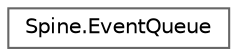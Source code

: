 digraph "类继承关系图"
{
 // LATEX_PDF_SIZE
  bgcolor="transparent";
  edge [fontname=Helvetica,fontsize=10,labelfontname=Helvetica,labelfontsize=10];
  node [fontname=Helvetica,fontsize=10,shape=box,height=0.2,width=0.4];
  rankdir="LR";
  Node0 [id="Node000000",label="Spine.EventQueue",height=0.2,width=0.4,color="grey40", fillcolor="white", style="filled",URL="$class_spine_1_1_event_queue.html",tooltip=" "];
}
